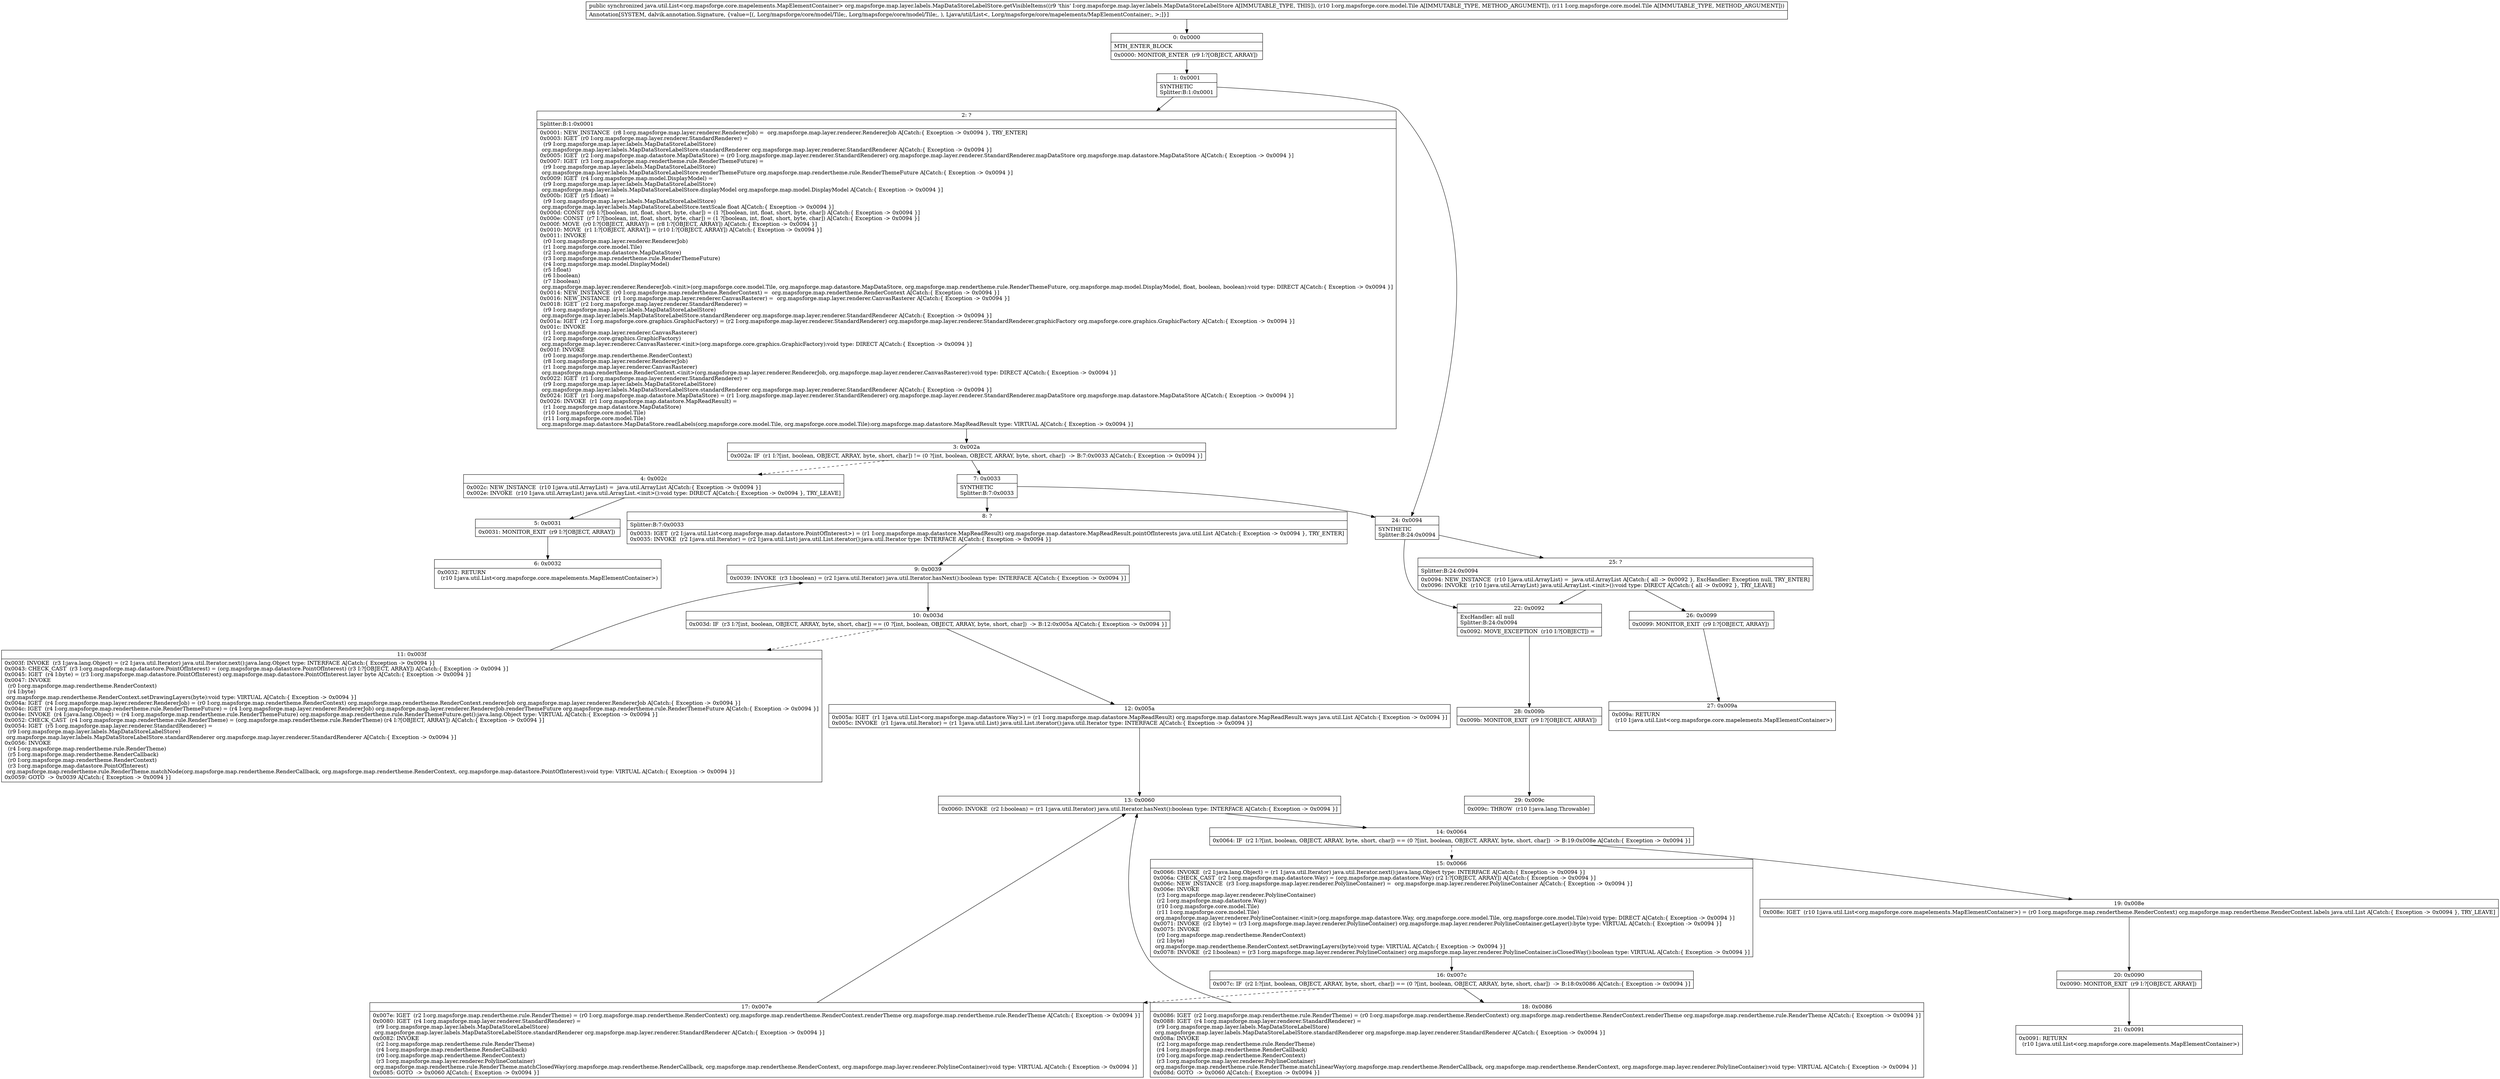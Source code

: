 digraph "CFG fororg.mapsforge.map.layer.labels.MapDataStoreLabelStore.getVisibleItems(Lorg\/mapsforge\/core\/model\/Tile;Lorg\/mapsforge\/core\/model\/Tile;)Ljava\/util\/List;" {
Node_0 [shape=record,label="{0\:\ 0x0000|MTH_ENTER_BLOCK\l|0x0000: MONITOR_ENTER  (r9 I:?[OBJECT, ARRAY]) \l}"];
Node_1 [shape=record,label="{1\:\ 0x0001|SYNTHETIC\lSplitter:B:1:0x0001\l}"];
Node_2 [shape=record,label="{2\:\ ?|Splitter:B:1:0x0001\l|0x0001: NEW_INSTANCE  (r8 I:org.mapsforge.map.layer.renderer.RendererJob) =  org.mapsforge.map.layer.renderer.RendererJob A[Catch:\{ Exception \-\> 0x0094 \}, TRY_ENTER]\l0x0003: IGET  (r0 I:org.mapsforge.map.layer.renderer.StandardRenderer) = \l  (r9 I:org.mapsforge.map.layer.labels.MapDataStoreLabelStore)\l org.mapsforge.map.layer.labels.MapDataStoreLabelStore.standardRenderer org.mapsforge.map.layer.renderer.StandardRenderer A[Catch:\{ Exception \-\> 0x0094 \}]\l0x0005: IGET  (r2 I:org.mapsforge.map.datastore.MapDataStore) = (r0 I:org.mapsforge.map.layer.renderer.StandardRenderer) org.mapsforge.map.layer.renderer.StandardRenderer.mapDataStore org.mapsforge.map.datastore.MapDataStore A[Catch:\{ Exception \-\> 0x0094 \}]\l0x0007: IGET  (r3 I:org.mapsforge.map.rendertheme.rule.RenderThemeFuture) = \l  (r9 I:org.mapsforge.map.layer.labels.MapDataStoreLabelStore)\l org.mapsforge.map.layer.labels.MapDataStoreLabelStore.renderThemeFuture org.mapsforge.map.rendertheme.rule.RenderThemeFuture A[Catch:\{ Exception \-\> 0x0094 \}]\l0x0009: IGET  (r4 I:org.mapsforge.map.model.DisplayModel) = \l  (r9 I:org.mapsforge.map.layer.labels.MapDataStoreLabelStore)\l org.mapsforge.map.layer.labels.MapDataStoreLabelStore.displayModel org.mapsforge.map.model.DisplayModel A[Catch:\{ Exception \-\> 0x0094 \}]\l0x000b: IGET  (r5 I:float) = \l  (r9 I:org.mapsforge.map.layer.labels.MapDataStoreLabelStore)\l org.mapsforge.map.layer.labels.MapDataStoreLabelStore.textScale float A[Catch:\{ Exception \-\> 0x0094 \}]\l0x000d: CONST  (r6 I:?[boolean, int, float, short, byte, char]) = (1 ?[boolean, int, float, short, byte, char]) A[Catch:\{ Exception \-\> 0x0094 \}]\l0x000e: CONST  (r7 I:?[boolean, int, float, short, byte, char]) = (1 ?[boolean, int, float, short, byte, char]) A[Catch:\{ Exception \-\> 0x0094 \}]\l0x000f: MOVE  (r0 I:?[OBJECT, ARRAY]) = (r8 I:?[OBJECT, ARRAY]) A[Catch:\{ Exception \-\> 0x0094 \}]\l0x0010: MOVE  (r1 I:?[OBJECT, ARRAY]) = (r10 I:?[OBJECT, ARRAY]) A[Catch:\{ Exception \-\> 0x0094 \}]\l0x0011: INVOKE  \l  (r0 I:org.mapsforge.map.layer.renderer.RendererJob)\l  (r1 I:org.mapsforge.core.model.Tile)\l  (r2 I:org.mapsforge.map.datastore.MapDataStore)\l  (r3 I:org.mapsforge.map.rendertheme.rule.RenderThemeFuture)\l  (r4 I:org.mapsforge.map.model.DisplayModel)\l  (r5 I:float)\l  (r6 I:boolean)\l  (r7 I:boolean)\l org.mapsforge.map.layer.renderer.RendererJob.\<init\>(org.mapsforge.core.model.Tile, org.mapsforge.map.datastore.MapDataStore, org.mapsforge.map.rendertheme.rule.RenderThemeFuture, org.mapsforge.map.model.DisplayModel, float, boolean, boolean):void type: DIRECT A[Catch:\{ Exception \-\> 0x0094 \}]\l0x0014: NEW_INSTANCE  (r0 I:org.mapsforge.map.rendertheme.RenderContext) =  org.mapsforge.map.rendertheme.RenderContext A[Catch:\{ Exception \-\> 0x0094 \}]\l0x0016: NEW_INSTANCE  (r1 I:org.mapsforge.map.layer.renderer.CanvasRasterer) =  org.mapsforge.map.layer.renderer.CanvasRasterer A[Catch:\{ Exception \-\> 0x0094 \}]\l0x0018: IGET  (r2 I:org.mapsforge.map.layer.renderer.StandardRenderer) = \l  (r9 I:org.mapsforge.map.layer.labels.MapDataStoreLabelStore)\l org.mapsforge.map.layer.labels.MapDataStoreLabelStore.standardRenderer org.mapsforge.map.layer.renderer.StandardRenderer A[Catch:\{ Exception \-\> 0x0094 \}]\l0x001a: IGET  (r2 I:org.mapsforge.core.graphics.GraphicFactory) = (r2 I:org.mapsforge.map.layer.renderer.StandardRenderer) org.mapsforge.map.layer.renderer.StandardRenderer.graphicFactory org.mapsforge.core.graphics.GraphicFactory A[Catch:\{ Exception \-\> 0x0094 \}]\l0x001c: INVOKE  \l  (r1 I:org.mapsforge.map.layer.renderer.CanvasRasterer)\l  (r2 I:org.mapsforge.core.graphics.GraphicFactory)\l org.mapsforge.map.layer.renderer.CanvasRasterer.\<init\>(org.mapsforge.core.graphics.GraphicFactory):void type: DIRECT A[Catch:\{ Exception \-\> 0x0094 \}]\l0x001f: INVOKE  \l  (r0 I:org.mapsforge.map.rendertheme.RenderContext)\l  (r8 I:org.mapsforge.map.layer.renderer.RendererJob)\l  (r1 I:org.mapsforge.map.layer.renderer.CanvasRasterer)\l org.mapsforge.map.rendertheme.RenderContext.\<init\>(org.mapsforge.map.layer.renderer.RendererJob, org.mapsforge.map.layer.renderer.CanvasRasterer):void type: DIRECT A[Catch:\{ Exception \-\> 0x0094 \}]\l0x0022: IGET  (r1 I:org.mapsforge.map.layer.renderer.StandardRenderer) = \l  (r9 I:org.mapsforge.map.layer.labels.MapDataStoreLabelStore)\l org.mapsforge.map.layer.labels.MapDataStoreLabelStore.standardRenderer org.mapsforge.map.layer.renderer.StandardRenderer A[Catch:\{ Exception \-\> 0x0094 \}]\l0x0024: IGET  (r1 I:org.mapsforge.map.datastore.MapDataStore) = (r1 I:org.mapsforge.map.layer.renderer.StandardRenderer) org.mapsforge.map.layer.renderer.StandardRenderer.mapDataStore org.mapsforge.map.datastore.MapDataStore A[Catch:\{ Exception \-\> 0x0094 \}]\l0x0026: INVOKE  (r1 I:org.mapsforge.map.datastore.MapReadResult) = \l  (r1 I:org.mapsforge.map.datastore.MapDataStore)\l  (r10 I:org.mapsforge.core.model.Tile)\l  (r11 I:org.mapsforge.core.model.Tile)\l org.mapsforge.map.datastore.MapDataStore.readLabels(org.mapsforge.core.model.Tile, org.mapsforge.core.model.Tile):org.mapsforge.map.datastore.MapReadResult type: VIRTUAL A[Catch:\{ Exception \-\> 0x0094 \}]\l}"];
Node_3 [shape=record,label="{3\:\ 0x002a|0x002a: IF  (r1 I:?[int, boolean, OBJECT, ARRAY, byte, short, char]) != (0 ?[int, boolean, OBJECT, ARRAY, byte, short, char])  \-\> B:7:0x0033 A[Catch:\{ Exception \-\> 0x0094 \}]\l}"];
Node_4 [shape=record,label="{4\:\ 0x002c|0x002c: NEW_INSTANCE  (r10 I:java.util.ArrayList) =  java.util.ArrayList A[Catch:\{ Exception \-\> 0x0094 \}]\l0x002e: INVOKE  (r10 I:java.util.ArrayList) java.util.ArrayList.\<init\>():void type: DIRECT A[Catch:\{ Exception \-\> 0x0094 \}, TRY_LEAVE]\l}"];
Node_5 [shape=record,label="{5\:\ 0x0031|0x0031: MONITOR_EXIT  (r9 I:?[OBJECT, ARRAY]) \l}"];
Node_6 [shape=record,label="{6\:\ 0x0032|0x0032: RETURN  \l  (r10 I:java.util.List\<org.mapsforge.core.mapelements.MapElementContainer\>)\l \l}"];
Node_7 [shape=record,label="{7\:\ 0x0033|SYNTHETIC\lSplitter:B:7:0x0033\l}"];
Node_8 [shape=record,label="{8\:\ ?|Splitter:B:7:0x0033\l|0x0033: IGET  (r2 I:java.util.List\<org.mapsforge.map.datastore.PointOfInterest\>) = (r1 I:org.mapsforge.map.datastore.MapReadResult) org.mapsforge.map.datastore.MapReadResult.pointOfInterests java.util.List A[Catch:\{ Exception \-\> 0x0094 \}, TRY_ENTER]\l0x0035: INVOKE  (r2 I:java.util.Iterator) = (r2 I:java.util.List) java.util.List.iterator():java.util.Iterator type: INTERFACE A[Catch:\{ Exception \-\> 0x0094 \}]\l}"];
Node_9 [shape=record,label="{9\:\ 0x0039|0x0039: INVOKE  (r3 I:boolean) = (r2 I:java.util.Iterator) java.util.Iterator.hasNext():boolean type: INTERFACE A[Catch:\{ Exception \-\> 0x0094 \}]\l}"];
Node_10 [shape=record,label="{10\:\ 0x003d|0x003d: IF  (r3 I:?[int, boolean, OBJECT, ARRAY, byte, short, char]) == (0 ?[int, boolean, OBJECT, ARRAY, byte, short, char])  \-\> B:12:0x005a A[Catch:\{ Exception \-\> 0x0094 \}]\l}"];
Node_11 [shape=record,label="{11\:\ 0x003f|0x003f: INVOKE  (r3 I:java.lang.Object) = (r2 I:java.util.Iterator) java.util.Iterator.next():java.lang.Object type: INTERFACE A[Catch:\{ Exception \-\> 0x0094 \}]\l0x0043: CHECK_CAST  (r3 I:org.mapsforge.map.datastore.PointOfInterest) = (org.mapsforge.map.datastore.PointOfInterest) (r3 I:?[OBJECT, ARRAY]) A[Catch:\{ Exception \-\> 0x0094 \}]\l0x0045: IGET  (r4 I:byte) = (r3 I:org.mapsforge.map.datastore.PointOfInterest) org.mapsforge.map.datastore.PointOfInterest.layer byte A[Catch:\{ Exception \-\> 0x0094 \}]\l0x0047: INVOKE  \l  (r0 I:org.mapsforge.map.rendertheme.RenderContext)\l  (r4 I:byte)\l org.mapsforge.map.rendertheme.RenderContext.setDrawingLayers(byte):void type: VIRTUAL A[Catch:\{ Exception \-\> 0x0094 \}]\l0x004a: IGET  (r4 I:org.mapsforge.map.layer.renderer.RendererJob) = (r0 I:org.mapsforge.map.rendertheme.RenderContext) org.mapsforge.map.rendertheme.RenderContext.rendererJob org.mapsforge.map.layer.renderer.RendererJob A[Catch:\{ Exception \-\> 0x0094 \}]\l0x004c: IGET  (r4 I:org.mapsforge.map.rendertheme.rule.RenderThemeFuture) = (r4 I:org.mapsforge.map.layer.renderer.RendererJob) org.mapsforge.map.layer.renderer.RendererJob.renderThemeFuture org.mapsforge.map.rendertheme.rule.RenderThemeFuture A[Catch:\{ Exception \-\> 0x0094 \}]\l0x004e: INVOKE  (r4 I:java.lang.Object) = (r4 I:org.mapsforge.map.rendertheme.rule.RenderThemeFuture) org.mapsforge.map.rendertheme.rule.RenderThemeFuture.get():java.lang.Object type: VIRTUAL A[Catch:\{ Exception \-\> 0x0094 \}]\l0x0052: CHECK_CAST  (r4 I:org.mapsforge.map.rendertheme.rule.RenderTheme) = (org.mapsforge.map.rendertheme.rule.RenderTheme) (r4 I:?[OBJECT, ARRAY]) A[Catch:\{ Exception \-\> 0x0094 \}]\l0x0054: IGET  (r5 I:org.mapsforge.map.layer.renderer.StandardRenderer) = \l  (r9 I:org.mapsforge.map.layer.labels.MapDataStoreLabelStore)\l org.mapsforge.map.layer.labels.MapDataStoreLabelStore.standardRenderer org.mapsforge.map.layer.renderer.StandardRenderer A[Catch:\{ Exception \-\> 0x0094 \}]\l0x0056: INVOKE  \l  (r4 I:org.mapsforge.map.rendertheme.rule.RenderTheme)\l  (r5 I:org.mapsforge.map.rendertheme.RenderCallback)\l  (r0 I:org.mapsforge.map.rendertheme.RenderContext)\l  (r3 I:org.mapsforge.map.datastore.PointOfInterest)\l org.mapsforge.map.rendertheme.rule.RenderTheme.matchNode(org.mapsforge.map.rendertheme.RenderCallback, org.mapsforge.map.rendertheme.RenderContext, org.mapsforge.map.datastore.PointOfInterest):void type: VIRTUAL A[Catch:\{ Exception \-\> 0x0094 \}]\l0x0059: GOTO  \-\> 0x0039 A[Catch:\{ Exception \-\> 0x0094 \}]\l}"];
Node_12 [shape=record,label="{12\:\ 0x005a|0x005a: IGET  (r1 I:java.util.List\<org.mapsforge.map.datastore.Way\>) = (r1 I:org.mapsforge.map.datastore.MapReadResult) org.mapsforge.map.datastore.MapReadResult.ways java.util.List A[Catch:\{ Exception \-\> 0x0094 \}]\l0x005c: INVOKE  (r1 I:java.util.Iterator) = (r1 I:java.util.List) java.util.List.iterator():java.util.Iterator type: INTERFACE A[Catch:\{ Exception \-\> 0x0094 \}]\l}"];
Node_13 [shape=record,label="{13\:\ 0x0060|0x0060: INVOKE  (r2 I:boolean) = (r1 I:java.util.Iterator) java.util.Iterator.hasNext():boolean type: INTERFACE A[Catch:\{ Exception \-\> 0x0094 \}]\l}"];
Node_14 [shape=record,label="{14\:\ 0x0064|0x0064: IF  (r2 I:?[int, boolean, OBJECT, ARRAY, byte, short, char]) == (0 ?[int, boolean, OBJECT, ARRAY, byte, short, char])  \-\> B:19:0x008e A[Catch:\{ Exception \-\> 0x0094 \}]\l}"];
Node_15 [shape=record,label="{15\:\ 0x0066|0x0066: INVOKE  (r2 I:java.lang.Object) = (r1 I:java.util.Iterator) java.util.Iterator.next():java.lang.Object type: INTERFACE A[Catch:\{ Exception \-\> 0x0094 \}]\l0x006a: CHECK_CAST  (r2 I:org.mapsforge.map.datastore.Way) = (org.mapsforge.map.datastore.Way) (r2 I:?[OBJECT, ARRAY]) A[Catch:\{ Exception \-\> 0x0094 \}]\l0x006c: NEW_INSTANCE  (r3 I:org.mapsforge.map.layer.renderer.PolylineContainer) =  org.mapsforge.map.layer.renderer.PolylineContainer A[Catch:\{ Exception \-\> 0x0094 \}]\l0x006e: INVOKE  \l  (r3 I:org.mapsforge.map.layer.renderer.PolylineContainer)\l  (r2 I:org.mapsforge.map.datastore.Way)\l  (r10 I:org.mapsforge.core.model.Tile)\l  (r11 I:org.mapsforge.core.model.Tile)\l org.mapsforge.map.layer.renderer.PolylineContainer.\<init\>(org.mapsforge.map.datastore.Way, org.mapsforge.core.model.Tile, org.mapsforge.core.model.Tile):void type: DIRECT A[Catch:\{ Exception \-\> 0x0094 \}]\l0x0071: INVOKE  (r2 I:byte) = (r3 I:org.mapsforge.map.layer.renderer.PolylineContainer) org.mapsforge.map.layer.renderer.PolylineContainer.getLayer():byte type: VIRTUAL A[Catch:\{ Exception \-\> 0x0094 \}]\l0x0075: INVOKE  \l  (r0 I:org.mapsforge.map.rendertheme.RenderContext)\l  (r2 I:byte)\l org.mapsforge.map.rendertheme.RenderContext.setDrawingLayers(byte):void type: VIRTUAL A[Catch:\{ Exception \-\> 0x0094 \}]\l0x0078: INVOKE  (r2 I:boolean) = (r3 I:org.mapsforge.map.layer.renderer.PolylineContainer) org.mapsforge.map.layer.renderer.PolylineContainer.isClosedWay():boolean type: VIRTUAL A[Catch:\{ Exception \-\> 0x0094 \}]\l}"];
Node_16 [shape=record,label="{16\:\ 0x007c|0x007c: IF  (r2 I:?[int, boolean, OBJECT, ARRAY, byte, short, char]) == (0 ?[int, boolean, OBJECT, ARRAY, byte, short, char])  \-\> B:18:0x0086 A[Catch:\{ Exception \-\> 0x0094 \}]\l}"];
Node_17 [shape=record,label="{17\:\ 0x007e|0x007e: IGET  (r2 I:org.mapsforge.map.rendertheme.rule.RenderTheme) = (r0 I:org.mapsforge.map.rendertheme.RenderContext) org.mapsforge.map.rendertheme.RenderContext.renderTheme org.mapsforge.map.rendertheme.rule.RenderTheme A[Catch:\{ Exception \-\> 0x0094 \}]\l0x0080: IGET  (r4 I:org.mapsforge.map.layer.renderer.StandardRenderer) = \l  (r9 I:org.mapsforge.map.layer.labels.MapDataStoreLabelStore)\l org.mapsforge.map.layer.labels.MapDataStoreLabelStore.standardRenderer org.mapsforge.map.layer.renderer.StandardRenderer A[Catch:\{ Exception \-\> 0x0094 \}]\l0x0082: INVOKE  \l  (r2 I:org.mapsforge.map.rendertheme.rule.RenderTheme)\l  (r4 I:org.mapsforge.map.rendertheme.RenderCallback)\l  (r0 I:org.mapsforge.map.rendertheme.RenderContext)\l  (r3 I:org.mapsforge.map.layer.renderer.PolylineContainer)\l org.mapsforge.map.rendertheme.rule.RenderTheme.matchClosedWay(org.mapsforge.map.rendertheme.RenderCallback, org.mapsforge.map.rendertheme.RenderContext, org.mapsforge.map.layer.renderer.PolylineContainer):void type: VIRTUAL A[Catch:\{ Exception \-\> 0x0094 \}]\l0x0085: GOTO  \-\> 0x0060 A[Catch:\{ Exception \-\> 0x0094 \}]\l}"];
Node_18 [shape=record,label="{18\:\ 0x0086|0x0086: IGET  (r2 I:org.mapsforge.map.rendertheme.rule.RenderTheme) = (r0 I:org.mapsforge.map.rendertheme.RenderContext) org.mapsforge.map.rendertheme.RenderContext.renderTheme org.mapsforge.map.rendertheme.rule.RenderTheme A[Catch:\{ Exception \-\> 0x0094 \}]\l0x0088: IGET  (r4 I:org.mapsforge.map.layer.renderer.StandardRenderer) = \l  (r9 I:org.mapsforge.map.layer.labels.MapDataStoreLabelStore)\l org.mapsforge.map.layer.labels.MapDataStoreLabelStore.standardRenderer org.mapsforge.map.layer.renderer.StandardRenderer A[Catch:\{ Exception \-\> 0x0094 \}]\l0x008a: INVOKE  \l  (r2 I:org.mapsforge.map.rendertheme.rule.RenderTheme)\l  (r4 I:org.mapsforge.map.rendertheme.RenderCallback)\l  (r0 I:org.mapsforge.map.rendertheme.RenderContext)\l  (r3 I:org.mapsforge.map.layer.renderer.PolylineContainer)\l org.mapsforge.map.rendertheme.rule.RenderTheme.matchLinearWay(org.mapsforge.map.rendertheme.RenderCallback, org.mapsforge.map.rendertheme.RenderContext, org.mapsforge.map.layer.renderer.PolylineContainer):void type: VIRTUAL A[Catch:\{ Exception \-\> 0x0094 \}]\l0x008d: GOTO  \-\> 0x0060 A[Catch:\{ Exception \-\> 0x0094 \}]\l}"];
Node_19 [shape=record,label="{19\:\ 0x008e|0x008e: IGET  (r10 I:java.util.List\<org.mapsforge.core.mapelements.MapElementContainer\>) = (r0 I:org.mapsforge.map.rendertheme.RenderContext) org.mapsforge.map.rendertheme.RenderContext.labels java.util.List A[Catch:\{ Exception \-\> 0x0094 \}, TRY_LEAVE]\l}"];
Node_20 [shape=record,label="{20\:\ 0x0090|0x0090: MONITOR_EXIT  (r9 I:?[OBJECT, ARRAY]) \l}"];
Node_21 [shape=record,label="{21\:\ 0x0091|0x0091: RETURN  \l  (r10 I:java.util.List\<org.mapsforge.core.mapelements.MapElementContainer\>)\l \l}"];
Node_22 [shape=record,label="{22\:\ 0x0092|ExcHandler: all null\lSplitter:B:24:0x0094\l|0x0092: MOVE_EXCEPTION  (r10 I:?[OBJECT]) =  \l}"];
Node_24 [shape=record,label="{24\:\ 0x0094|SYNTHETIC\lSplitter:B:24:0x0094\l}"];
Node_25 [shape=record,label="{25\:\ ?|Splitter:B:24:0x0094\l|0x0094: NEW_INSTANCE  (r10 I:java.util.ArrayList) =  java.util.ArrayList A[Catch:\{ all \-\> 0x0092 \}, ExcHandler: Exception null, TRY_ENTER]\l0x0096: INVOKE  (r10 I:java.util.ArrayList) java.util.ArrayList.\<init\>():void type: DIRECT A[Catch:\{ all \-\> 0x0092 \}, TRY_LEAVE]\l}"];
Node_26 [shape=record,label="{26\:\ 0x0099|0x0099: MONITOR_EXIT  (r9 I:?[OBJECT, ARRAY]) \l}"];
Node_27 [shape=record,label="{27\:\ 0x009a|0x009a: RETURN  \l  (r10 I:java.util.List\<org.mapsforge.core.mapelements.MapElementContainer\>)\l \l}"];
Node_28 [shape=record,label="{28\:\ 0x009b|0x009b: MONITOR_EXIT  (r9 I:?[OBJECT, ARRAY]) \l}"];
Node_29 [shape=record,label="{29\:\ 0x009c|0x009c: THROW  (r10 I:java.lang.Throwable) \l}"];
MethodNode[shape=record,label="{public synchronized java.util.List\<org.mapsforge.core.mapelements.MapElementContainer\> org.mapsforge.map.layer.labels.MapDataStoreLabelStore.getVisibleItems((r9 'this' I:org.mapsforge.map.layer.labels.MapDataStoreLabelStore A[IMMUTABLE_TYPE, THIS]), (r10 I:org.mapsforge.core.model.Tile A[IMMUTABLE_TYPE, METHOD_ARGUMENT]), (r11 I:org.mapsforge.core.model.Tile A[IMMUTABLE_TYPE, METHOD_ARGUMENT]))  | Annotation[SYSTEM, dalvik.annotation.Signature, \{value=[(, Lorg\/mapsforge\/core\/model\/Tile;, Lorg\/mapsforge\/core\/model\/Tile;, ), Ljava\/util\/List\<, Lorg\/mapsforge\/core\/mapelements\/MapElementContainer;, \>;]\}]\l}"];
MethodNode -> Node_0;
Node_0 -> Node_1;
Node_1 -> Node_2;
Node_1 -> Node_24;
Node_2 -> Node_3;
Node_3 -> Node_4[style=dashed];
Node_3 -> Node_7;
Node_4 -> Node_5;
Node_5 -> Node_6;
Node_7 -> Node_8;
Node_7 -> Node_24;
Node_8 -> Node_9;
Node_9 -> Node_10;
Node_10 -> Node_11[style=dashed];
Node_10 -> Node_12;
Node_11 -> Node_9;
Node_12 -> Node_13;
Node_13 -> Node_14;
Node_14 -> Node_15[style=dashed];
Node_14 -> Node_19;
Node_15 -> Node_16;
Node_16 -> Node_17[style=dashed];
Node_16 -> Node_18;
Node_17 -> Node_13;
Node_18 -> Node_13;
Node_19 -> Node_20;
Node_20 -> Node_21;
Node_22 -> Node_28;
Node_24 -> Node_25;
Node_24 -> Node_22;
Node_25 -> Node_26;
Node_25 -> Node_22;
Node_26 -> Node_27;
Node_28 -> Node_29;
}

